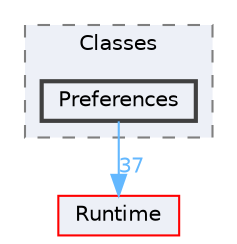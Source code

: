 digraph "Preferences"
{
 // INTERACTIVE_SVG=YES
 // LATEX_PDF_SIZE
  bgcolor="transparent";
  edge [fontname=Helvetica,fontsize=10,labelfontname=Helvetica,labelfontsize=10];
  node [fontname=Helvetica,fontsize=10,shape=box,height=0.2,width=0.4];
  compound=true
  subgraph clusterdir_0d13eddcba6027e8ab9d61accf84dcff {
    graph [ bgcolor="#edf0f7", pencolor="grey50", label="Classes", fontname=Helvetica,fontsize=10 style="filled,dashed", URL="dir_0d13eddcba6027e8ab9d61accf84dcff.html",tooltip=""]
  dir_a477eb5d3b415a8cab233b64d3b0abd4 [label="Preferences", fillcolor="#edf0f7", color="grey25", style="filled,bold", URL="dir_a477eb5d3b415a8cab233b64d3b0abd4.html",tooltip=""];
  }
  dir_7536b172fbd480bfd146a1b1acd6856b [label="Runtime", fillcolor="#edf0f7", color="red", style="filled", URL="dir_7536b172fbd480bfd146a1b1acd6856b.html",tooltip=""];
  dir_a477eb5d3b415a8cab233b64d3b0abd4->dir_7536b172fbd480bfd146a1b1acd6856b [headlabel="37", labeldistance=1.5 headhref="dir_000766_000984.html" href="dir_000766_000984.html" color="steelblue1" fontcolor="steelblue1"];
}
